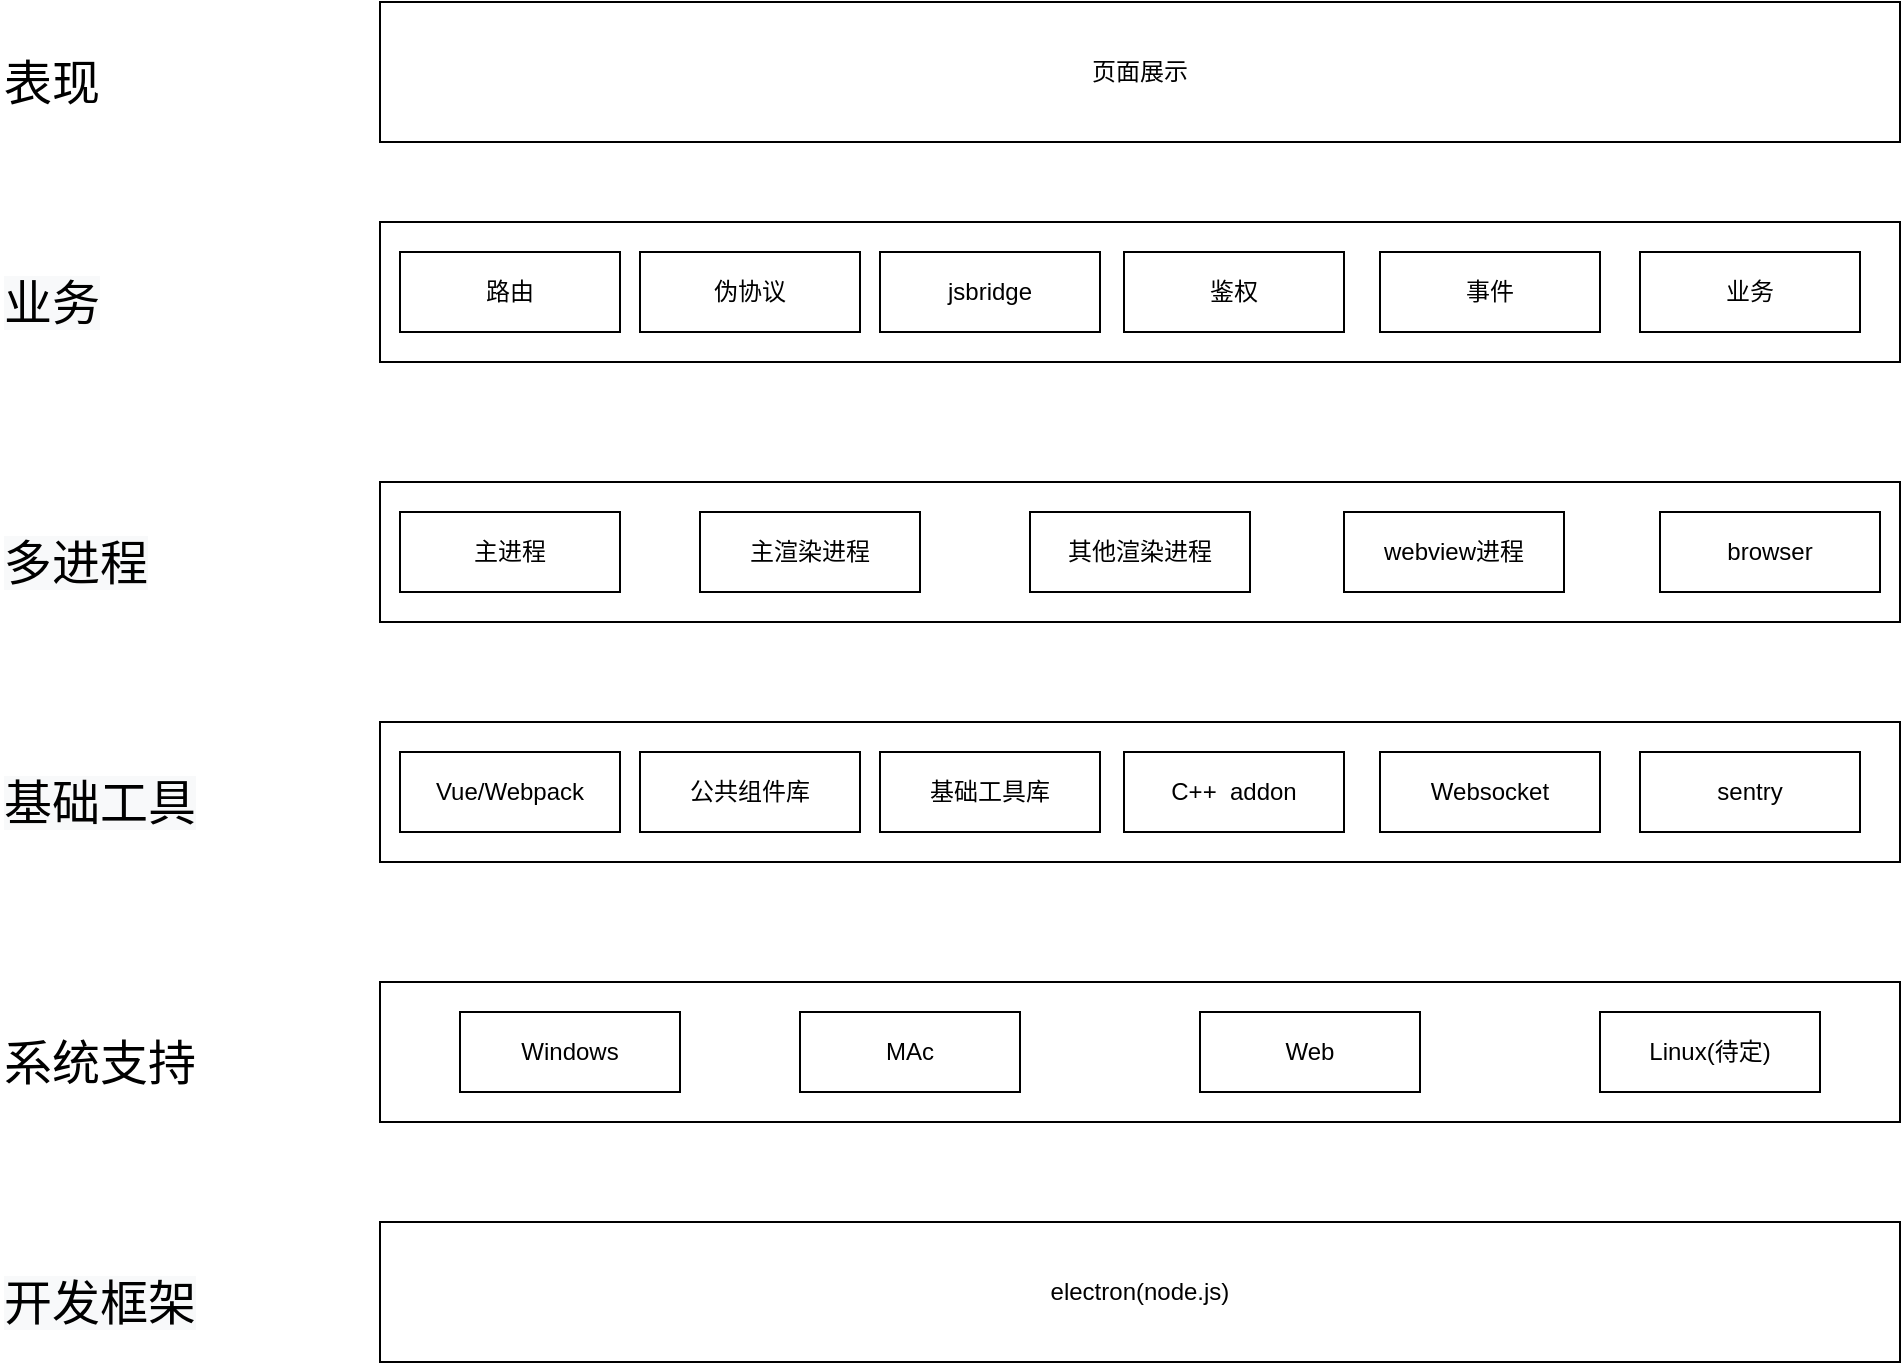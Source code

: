 <mxfile version="14.7.7" type="github">
  <diagram id="eovw46NMKYzmCpCr1AMo" name="Page-1">
    <mxGraphModel dx="1426" dy="769" grid="1" gridSize="10" guides="1" tooltips="1" connect="1" arrows="1" fold="1" page="1" pageScale="1" pageWidth="1654" pageHeight="2336" math="0" shadow="0">
      <root>
        <mxCell id="0" />
        <mxCell id="1" parent="0" />
        <mxCell id="_q4OyWZm5zjV7-XpQhUj-1" value="" style="rounded=0;whiteSpace=wrap;html=1;" vertex="1" parent="1">
          <mxGeometry x="400" y="510" width="760" height="70" as="geometry" />
        </mxCell>
        <mxCell id="_q4OyWZm5zjV7-XpQhUj-2" value="Windows" style="rounded=0;whiteSpace=wrap;html=1;" vertex="1" parent="1">
          <mxGeometry x="440" y="525" width="110" height="40" as="geometry" />
        </mxCell>
        <mxCell id="_q4OyWZm5zjV7-XpQhUj-3" value="MAc" style="rounded=0;whiteSpace=wrap;html=1;" vertex="1" parent="1">
          <mxGeometry x="610" y="525" width="110" height="40" as="geometry" />
        </mxCell>
        <mxCell id="_q4OyWZm5zjV7-XpQhUj-4" value="Web" style="rounded=0;whiteSpace=wrap;html=1;" vertex="1" parent="1">
          <mxGeometry x="810" y="525" width="110" height="40" as="geometry" />
        </mxCell>
        <mxCell id="_q4OyWZm5zjV7-XpQhUj-5" value="Linux(待定)" style="rounded=0;whiteSpace=wrap;html=1;" vertex="1" parent="1">
          <mxGeometry x="1010" y="525" width="110" height="40" as="geometry" />
        </mxCell>
        <mxCell id="_q4OyWZm5zjV7-XpQhUj-7" value="electron(node.js)" style="rounded=0;whiteSpace=wrap;html=1;" vertex="1" parent="1">
          <mxGeometry x="400" y="630" width="760" height="70" as="geometry" />
        </mxCell>
        <mxCell id="_q4OyWZm5zjV7-XpQhUj-12" value="" style="rounded=0;whiteSpace=wrap;html=1;" vertex="1" parent="1">
          <mxGeometry x="400" y="380" width="760" height="70" as="geometry" />
        </mxCell>
        <mxCell id="_q4OyWZm5zjV7-XpQhUj-13" value="Vue/Webpack" style="rounded=0;whiteSpace=wrap;html=1;" vertex="1" parent="1">
          <mxGeometry x="410" y="395" width="110" height="40" as="geometry" />
        </mxCell>
        <mxCell id="_q4OyWZm5zjV7-XpQhUj-14" value="公共组件库" style="rounded=0;whiteSpace=wrap;html=1;" vertex="1" parent="1">
          <mxGeometry x="530" y="395" width="110" height="40" as="geometry" />
        </mxCell>
        <mxCell id="_q4OyWZm5zjV7-XpQhUj-16" value="Websocket" style="rounded=0;whiteSpace=wrap;html=1;" vertex="1" parent="1">
          <mxGeometry x="900" y="395" width="110" height="40" as="geometry" />
        </mxCell>
        <mxCell id="_q4OyWZm5zjV7-XpQhUj-17" value="" style="rounded=0;whiteSpace=wrap;html=1;" vertex="1" parent="1">
          <mxGeometry x="400" y="260" width="760" height="70" as="geometry" />
        </mxCell>
        <mxCell id="_q4OyWZm5zjV7-XpQhUj-18" value="主进程" style="rounded=0;whiteSpace=wrap;html=1;" vertex="1" parent="1">
          <mxGeometry x="410" y="275" width="110" height="40" as="geometry" />
        </mxCell>
        <mxCell id="_q4OyWZm5zjV7-XpQhUj-19" value="主渲染进程" style="rounded=0;whiteSpace=wrap;html=1;" vertex="1" parent="1">
          <mxGeometry x="560" y="275" width="110" height="40" as="geometry" />
        </mxCell>
        <mxCell id="_q4OyWZm5zjV7-XpQhUj-20" value="其他渲染进程" style="rounded=0;whiteSpace=wrap;html=1;" vertex="1" parent="1">
          <mxGeometry x="725" y="275" width="110" height="40" as="geometry" />
        </mxCell>
        <mxCell id="_q4OyWZm5zjV7-XpQhUj-21" value="browser" style="rounded=0;whiteSpace=wrap;html=1;" vertex="1" parent="1">
          <mxGeometry x="1040" y="275" width="110" height="40" as="geometry" />
        </mxCell>
        <mxCell id="_q4OyWZm5zjV7-XpQhUj-22" value="" style="rounded=0;whiteSpace=wrap;html=1;" vertex="1" parent="1">
          <mxGeometry x="400" y="130" width="760" height="70" as="geometry" />
        </mxCell>
        <mxCell id="_q4OyWZm5zjV7-XpQhUj-23" value="路由" style="rounded=0;whiteSpace=wrap;html=1;" vertex="1" parent="1">
          <mxGeometry x="410" y="145" width="110" height="40" as="geometry" />
        </mxCell>
        <mxCell id="_q4OyWZm5zjV7-XpQhUj-24" value="伪协议" style="rounded=0;whiteSpace=wrap;html=1;" vertex="1" parent="1">
          <mxGeometry x="530" y="145" width="110" height="40" as="geometry" />
        </mxCell>
        <mxCell id="_q4OyWZm5zjV7-XpQhUj-25" value="jsbridge" style="rounded=0;whiteSpace=wrap;html=1;" vertex="1" parent="1">
          <mxGeometry x="650" y="145" width="110" height="40" as="geometry" />
        </mxCell>
        <mxCell id="_q4OyWZm5zjV7-XpQhUj-26" value="鉴权" style="rounded=0;whiteSpace=wrap;html=1;" vertex="1" parent="1">
          <mxGeometry x="772" y="145" width="110" height="40" as="geometry" />
        </mxCell>
        <mxCell id="_q4OyWZm5zjV7-XpQhUj-27" value="页面展示" style="rounded=0;whiteSpace=wrap;html=1;" vertex="1" parent="1">
          <mxGeometry x="400" y="20" width="760" height="70" as="geometry" />
        </mxCell>
        <mxCell id="_q4OyWZm5zjV7-XpQhUj-32" value="&lt;span style=&quot;color: rgb(0 , 0 , 0) ; font-family: &amp;#34;helvetica&amp;#34; ; font-size: 24px ; font-style: normal ; font-weight: 400 ; letter-spacing: normal ; text-align: center ; text-indent: 0px ; text-transform: none ; word-spacing: 0px ; background-color: rgb(248 , 249 , 250) ; display: inline ; float: none&quot;&gt;基础工具&lt;/span&gt;" style="text;whiteSpace=wrap;html=1;" vertex="1" parent="1">
          <mxGeometry x="210" y="400" width="120" height="30" as="geometry" />
        </mxCell>
        <mxCell id="_q4OyWZm5zjV7-XpQhUj-33" value="&lt;span style=&quot;color: rgb(0 , 0 , 0) ; font-family: &amp;#34;helvetica&amp;#34; ; font-size: 24px ; font-style: normal ; font-weight: 400 ; letter-spacing: normal ; text-align: center ; text-indent: 0px ; text-transform: none ; word-spacing: 0px ; background-color: rgb(248 , 249 , 250) ; display: inline ; float: none&quot;&gt;多进程&lt;/span&gt;" style="text;whiteSpace=wrap;html=1;" vertex="1" parent="1">
          <mxGeometry x="210" y="280" width="120" height="30" as="geometry" />
        </mxCell>
        <mxCell id="_q4OyWZm5zjV7-XpQhUj-34" value="&lt;span style=&quot;color: rgb(0 , 0 , 0) ; font-family: &amp;#34;helvetica&amp;#34; ; font-size: 24px ; font-style: normal ; font-weight: 400 ; letter-spacing: normal ; text-align: center ; text-indent: 0px ; text-transform: none ; word-spacing: 0px ; background-color: rgb(248 , 249 , 250) ; display: inline ; float: none&quot;&gt;业务&lt;/span&gt;" style="text;whiteSpace=wrap;html=1;" vertex="1" parent="1">
          <mxGeometry x="210" y="150" width="120" height="30" as="geometry" />
        </mxCell>
        <mxCell id="_q4OyWZm5zjV7-XpQhUj-35" value="&lt;div style=&quot;text-align: center&quot;&gt;&lt;span style=&quot;font-size: 24px&quot;&gt;&lt;font face=&quot;helvetica&quot;&gt;表现&lt;/font&gt;&lt;/span&gt;&lt;/div&gt;" style="text;whiteSpace=wrap;html=1;" vertex="1" parent="1">
          <mxGeometry x="210" y="40" width="120" height="30" as="geometry" />
        </mxCell>
        <mxCell id="_q4OyWZm5zjV7-XpQhUj-36" value="基础工具库" style="rounded=0;whiteSpace=wrap;html=1;" vertex="1" parent="1">
          <mxGeometry x="650" y="395" width="110" height="40" as="geometry" />
        </mxCell>
        <mxCell id="_q4OyWZm5zjV7-XpQhUj-37" value="C++&amp;nbsp; addon" style="rounded=0;whiteSpace=wrap;html=1;" vertex="1" parent="1">
          <mxGeometry x="772" y="395" width="110" height="40" as="geometry" />
        </mxCell>
        <mxCell id="_q4OyWZm5zjV7-XpQhUj-38" value="webview进程" style="rounded=0;whiteSpace=wrap;html=1;" vertex="1" parent="1">
          <mxGeometry x="882" y="275" width="110" height="40" as="geometry" />
        </mxCell>
        <mxCell id="_q4OyWZm5zjV7-XpQhUj-39" value="&lt;div style=&quot;text-align: center&quot;&gt;&lt;font face=&quot;helvetica&quot;&gt;&lt;span style=&quot;font-size: 24px&quot;&gt;系统支持&lt;/span&gt;&lt;/font&gt;&lt;/div&gt;" style="text;whiteSpace=wrap;html=1;" vertex="1" parent="1">
          <mxGeometry x="210" y="530" width="120" height="30" as="geometry" />
        </mxCell>
        <mxCell id="_q4OyWZm5zjV7-XpQhUj-40" value="&lt;span style=&quot;color: rgb(0 , 0 , 0) ; font-family: &amp;#34;helvetica&amp;#34; ; font-size: 24px ; font-style: normal ; font-weight: 400 ; letter-spacing: normal ; text-align: center ; text-indent: 0px ; text-transform: none ; word-spacing: 0px ; background-color: rgb(248 , 249 , 250) ; display: inline ; float: none&quot;&gt;开发框架&lt;/span&gt;" style="text;whiteSpace=wrap;html=1;" vertex="1" parent="1">
          <mxGeometry x="210" y="650" width="120" height="30" as="geometry" />
        </mxCell>
        <mxCell id="_q4OyWZm5zjV7-XpQhUj-42" value="sentry" style="rounded=0;whiteSpace=wrap;html=1;" vertex="1" parent="1">
          <mxGeometry x="1030" y="395" width="110" height="40" as="geometry" />
        </mxCell>
        <mxCell id="_q4OyWZm5zjV7-XpQhUj-43" value="事件" style="rounded=0;whiteSpace=wrap;html=1;" vertex="1" parent="1">
          <mxGeometry x="900" y="145" width="110" height="40" as="geometry" />
        </mxCell>
        <mxCell id="_q4OyWZm5zjV7-XpQhUj-44" value="业务" style="rounded=0;whiteSpace=wrap;html=1;" vertex="1" parent="1">
          <mxGeometry x="1030" y="145" width="110" height="40" as="geometry" />
        </mxCell>
      </root>
    </mxGraphModel>
  </diagram>
</mxfile>
